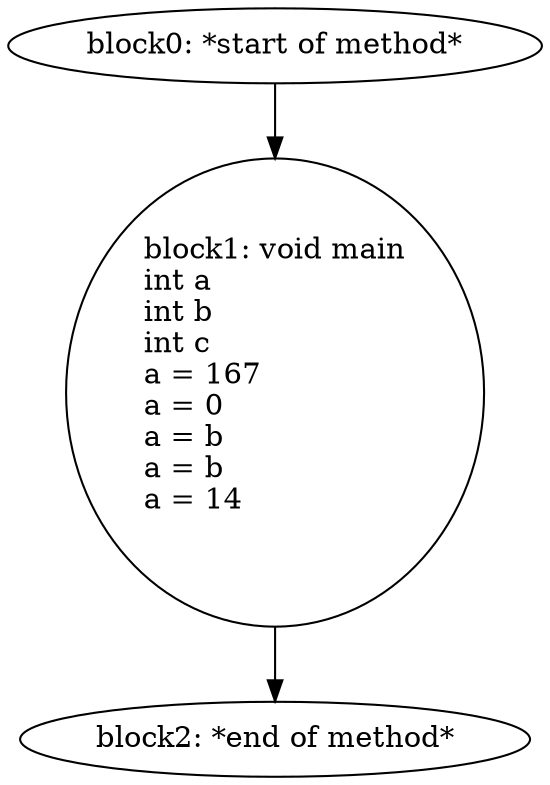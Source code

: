 digraph G {
  block0 [ label="block0: *start\ of\ method*\l" ];
  block1 [ label="block1: void\ main\lint\ a\lint\ b\lint\ c\la\ =\ 167\la\ =\ 0\la\ =\ b\la\ =\ b\la\ =\ 14\l\l" ];
  block2 [ label="block2: *end\ of\ method*\l" ];
  block0 -> block1;
  block1 -> block2;
}
